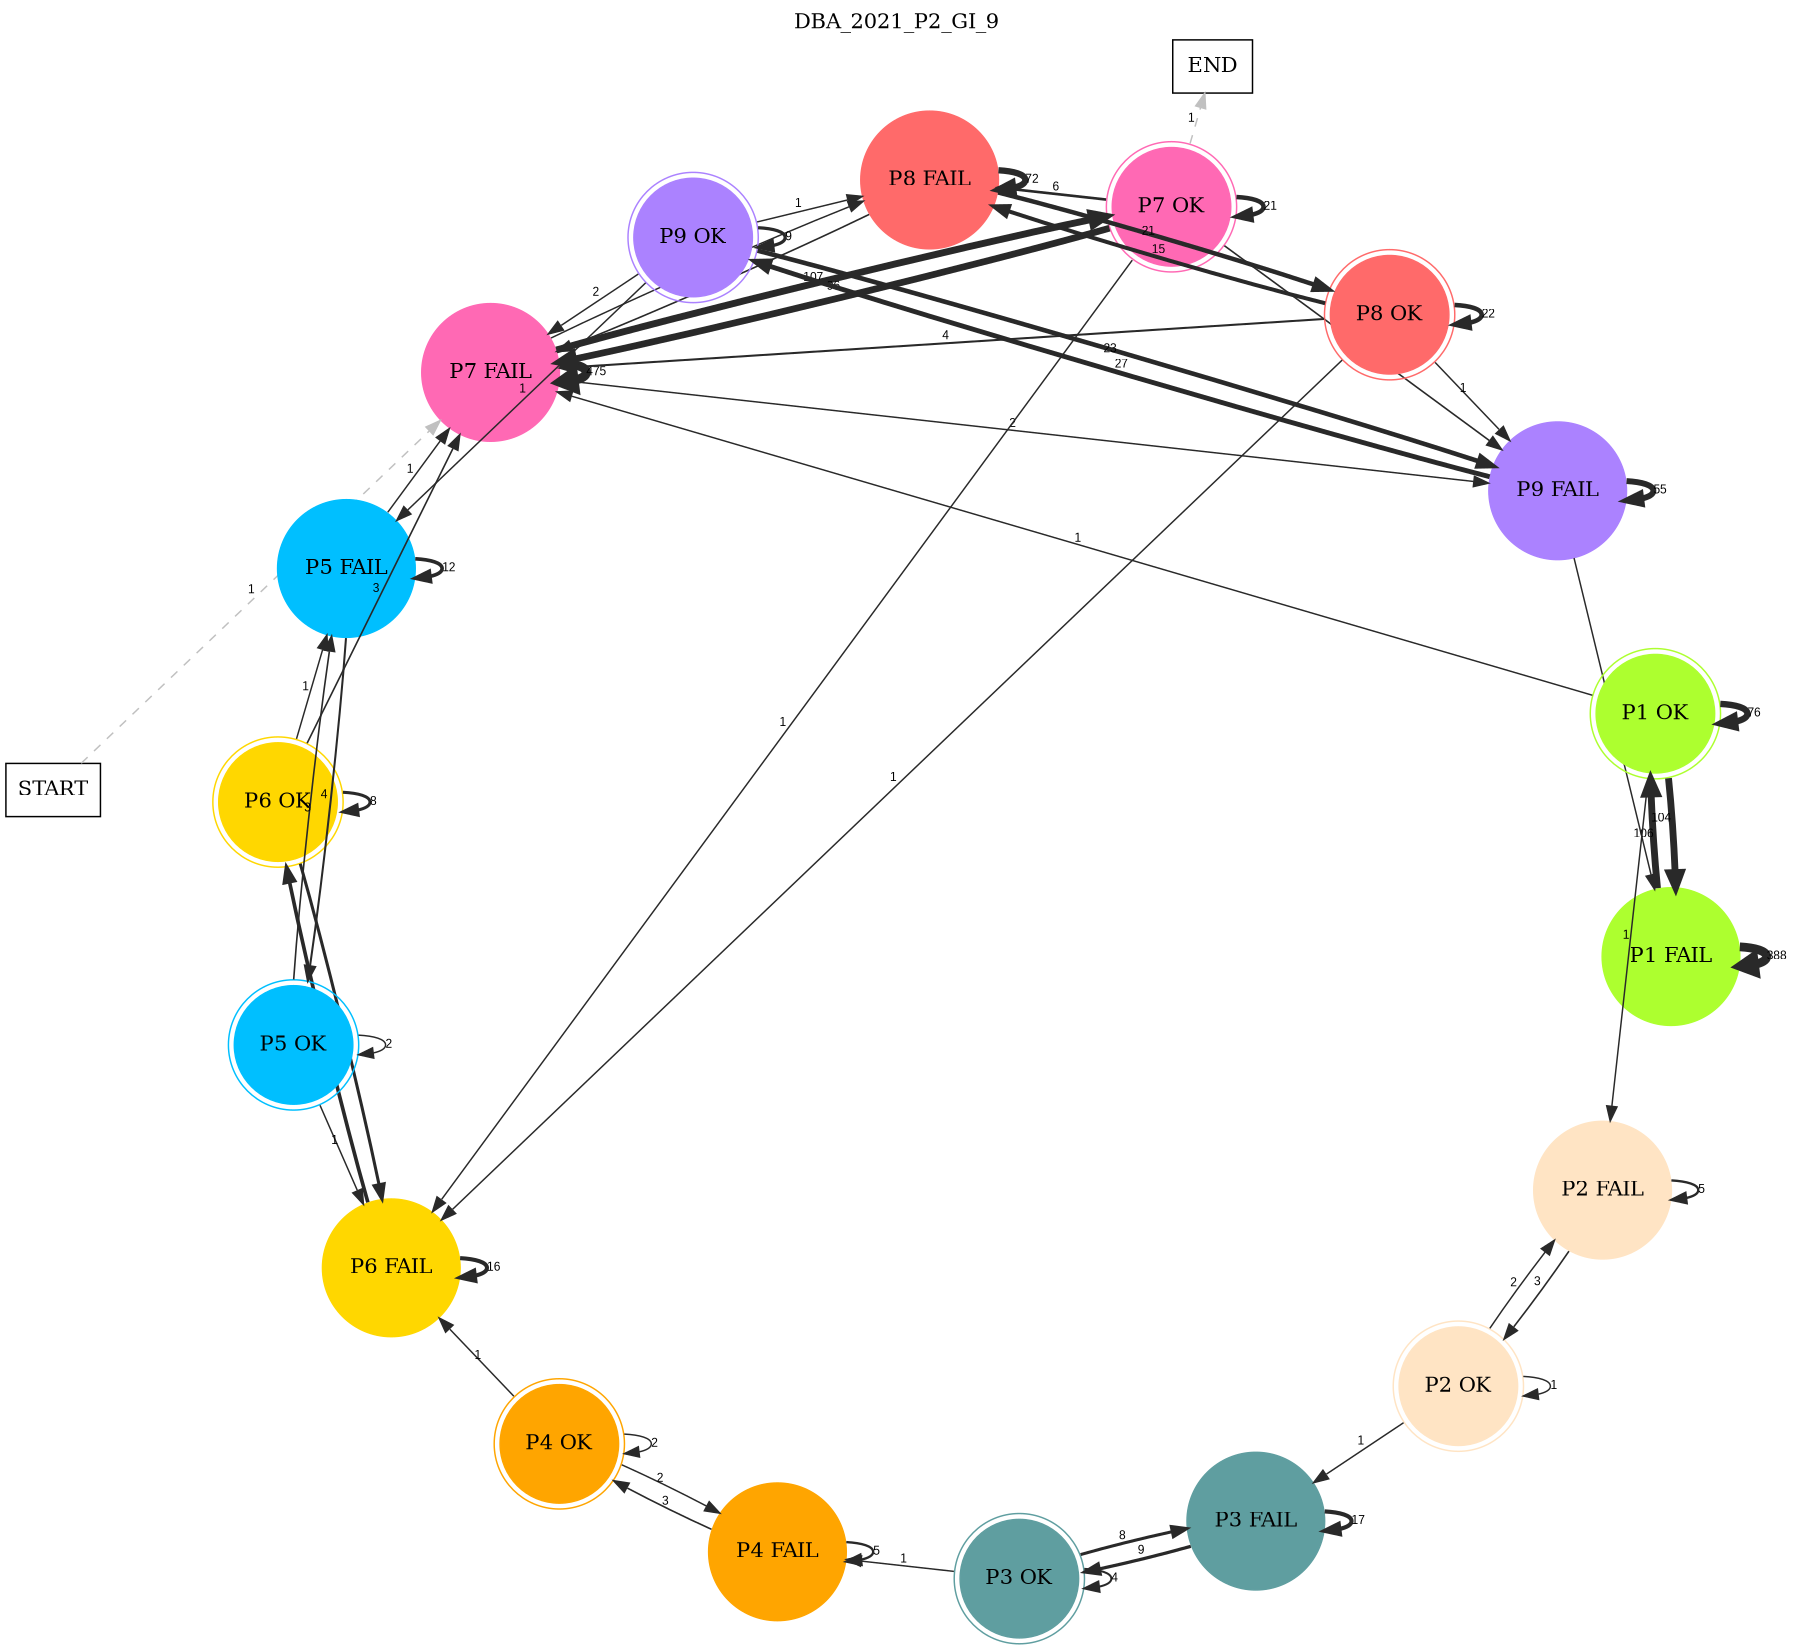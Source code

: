 digraph DBA_2021_P2_GI_9 {
	labelloc="t";
	label=DBA_2021_P2_GI_9;
	dpi = 150
	size="16,11!";
	margin = 0;
layout=circo;
"START" [shape=box, fillcolor=white, style=filled, color=black]
"P7 FAIL" [shape=circle, color=hotpink, style=filled]
"P7 OK" [shape=circle, color=hotpink, peripheries=2, style=filled]
"P8 FAIL" [shape=circle, color=indianred1, style=filled]
"P8 OK" [shape=circle, color=indianred1, peripheries=2, style=filled]
"P9 FAIL" [shape=circle, color=mediumpurple1, style=filled]
"P9 OK" [shape=circle, color=mediumpurple1, peripheries=2, style=filled]
"P1 FAIL" [shape=circle, color=greenyellow, style=filled]
"P1 OK" [shape=circle, color=greenyellow, peripheries=2, style=filled]
"P2 FAIL" [shape=circle, color=bisque, style=filled]
"P2 OK" [shape=circle, color=bisque, peripheries=2, style=filled]
"P3 FAIL" [shape=circle, color=cadetblue, style=filled]
"P3 OK" [shape=circle, color=cadetblue, peripheries=2, style=filled]
"P4 FAIL" [shape=circle, color=orange, style=filled]
"P4 OK" [shape=circle, color=orange, peripheries=2, style=filled]
"P6 FAIL" [shape=circle, color=gold, style=filled]
"P6 OK" [shape=circle, color=gold, peripheries=2, style=filled]
"P5 FAIL" [shape=circle, color=deepskyblue, style=filled]
"P5 OK" [shape=circle, color=deepskyblue, peripheries=2, style=filled]
"END" [shape=box, fillcolor=white, style=filled, color=black]
"START" -> "P7 FAIL" [ style = dashed color=grey label ="1" labelfloat=false fontname="Arial" fontsize=8]

"P7 FAIL" -> "P7 FAIL" [ color=grey16 penwidth = "6.16331480403464"label ="475" labelfloat=false fontname="Arial" fontsize=8]

"P7 FAIL" -> "P7 OK" [ color=grey16 penwidth = "4.67282883446191"label ="107" labelfloat=false fontname="Arial" fontsize=8]

"P7 FAIL" -> "P8 FAIL" [ color=grey16 penwidth = "1"label ="2" labelfloat=false fontname="Arial" fontsize=8]

"P7 FAIL" -> "P9 FAIL" [ color=grey16 penwidth = "1"label ="2" labelfloat=false fontname="Arial" fontsize=8]

"P7 OK" -> "P7 FAIL" [ color=grey16 penwidth = "4.56434819146784"label ="96" labelfloat=false fontname="Arial" fontsize=8]

"P7 OK" -> "P7 OK" [ color=grey16 penwidth = "3.04452243772342"label ="21" labelfloat=false fontname="Arial" fontsize=8]

"P7 OK" -> "P8 FAIL" [ color=grey16 penwidth = "1.79175946922805"label ="6" labelfloat=false fontname="Arial" fontsize=8]

"P7 OK" -> "P9 FAIL" [ color=grey16 penwidth = "1.09861228866811"label ="3" labelfloat=false fontname="Arial" fontsize=8]

"P7 OK" -> "P6 FAIL" [ color=grey16 penwidth = "1"label ="1" labelfloat=false fontname="Arial" fontsize=8]

"P7 OK" -> "END" [ style = dashed color=grey label ="1" labelfloat=false fontname="Arial" fontsize=8]

"P8 FAIL" -> "P7 FAIL" [ color=grey16 penwidth = "1.09861228866811"label ="3" labelfloat=false fontname="Arial" fontsize=8]

"P8 FAIL" -> "P8 FAIL" [ color=grey16 penwidth = "4.27666611901606"label ="72" labelfloat=false fontname="Arial" fontsize=8]

"P8 FAIL" -> "P8 OK" [ color=grey16 penwidth = "3.04452243772342"label ="21" labelfloat=false fontname="Arial" fontsize=8]

"P8 OK" -> "P7 FAIL" [ color=grey16 penwidth = "1.38629436111989"label ="4" labelfloat=false fontname="Arial" fontsize=8]

"P8 OK" -> "P8 FAIL" [ color=grey16 penwidth = "2.70805020110221"label ="15" labelfloat=false fontname="Arial" fontsize=8]

"P8 OK" -> "P8 OK" [ color=grey16 penwidth = "3.09104245335832"label ="22" labelfloat=false fontname="Arial" fontsize=8]

"P8 OK" -> "P9 FAIL" [ color=grey16 penwidth = "1"label ="1" labelfloat=false fontname="Arial" fontsize=8]

"P8 OK" -> "P6 FAIL" [ color=grey16 penwidth = "1"label ="1" labelfloat=false fontname="Arial" fontsize=8]

"P9 FAIL" -> "P9 FAIL" [ color=grey16 penwidth = "4.00733318523247"label ="55" labelfloat=false fontname="Arial" fontsize=8]

"P9 FAIL" -> "P9 OK" [ color=grey16 penwidth = "3.29583686600433"label ="27" labelfloat=false fontname="Arial" fontsize=8]

"P9 FAIL" -> "P1 FAIL" [ color=grey16 penwidth = "1"label ="2" labelfloat=false fontname="Arial" fontsize=8]

"P9 OK" -> "P7 FAIL" [ color=grey16 penwidth = "1"label ="2" labelfloat=false fontname="Arial" fontsize=8]

"P9 OK" -> "P8 FAIL" [ color=grey16 penwidth = "1"label ="1" labelfloat=false fontname="Arial" fontsize=8]

"P9 OK" -> "P9 FAIL" [ color=grey16 penwidth = "3.13549421592915"label ="23" labelfloat=false fontname="Arial" fontsize=8]

"P9 OK" -> "P9 OK" [ color=grey16 penwidth = "2.19722457733622"label ="9" labelfloat=false fontname="Arial" fontsize=8]

"P9 OK" -> "P5 FAIL" [ color=grey16 penwidth = "1"label ="1" labelfloat=false fontname="Arial" fontsize=8]

"P1 FAIL" -> "P1 FAIL" [ color=grey16 penwidth = "5.96100533962327"label ="388" labelfloat=false fontname="Arial" fontsize=8]

"P1 FAIL" -> "P1 OK" [ color=grey16 penwidth = "4.66343909411207"label ="106" labelfloat=false fontname="Arial" fontsize=8]

"P1 OK" -> "P7 FAIL" [ color=grey16 penwidth = "1"label ="1" labelfloat=false fontname="Arial" fontsize=8]

"P1 OK" -> "P1 FAIL" [ color=grey16 penwidth = "4.64439089914137"label ="104" labelfloat=false fontname="Arial" fontsize=8]

"P1 OK" -> "P1 OK" [ color=grey16 penwidth = "4.33073334028633"label ="76" labelfloat=false fontname="Arial" fontsize=8]

"P1 OK" -> "P2 FAIL" [ color=grey16 penwidth = "1"label ="1" labelfloat=false fontname="Arial" fontsize=8]

"P2 FAIL" -> "P2 FAIL" [ color=grey16 penwidth = "1.6094379124341"label ="5" labelfloat=false fontname="Arial" fontsize=8]

"P2 FAIL" -> "P2 OK" [ color=grey16 penwidth = "1.09861228866811"label ="3" labelfloat=false fontname="Arial" fontsize=8]

"P2 OK" -> "P2 FAIL" [ color=grey16 penwidth = "1"label ="2" labelfloat=false fontname="Arial" fontsize=8]

"P2 OK" -> "P2 OK" [ color=grey16 penwidth = "1"label ="1" labelfloat=false fontname="Arial" fontsize=8]

"P2 OK" -> "P3 FAIL" [ color=grey16 penwidth = "1"label ="1" labelfloat=false fontname="Arial" fontsize=8]

"P3 FAIL" -> "P3 FAIL" [ color=grey16 penwidth = "2.83321334405622"label ="17" labelfloat=false fontname="Arial" fontsize=8]

"P3 FAIL" -> "P3 OK" [ color=grey16 penwidth = "2.19722457733622"label ="9" labelfloat=false fontname="Arial" fontsize=8]

"P3 OK" -> "P3 FAIL" [ color=grey16 penwidth = "2.07944154167984"label ="8" labelfloat=false fontname="Arial" fontsize=8]

"P3 OK" -> "P3 OK" [ color=grey16 penwidth = "1.38629436111989"label ="4" labelfloat=false fontname="Arial" fontsize=8]

"P3 OK" -> "P4 FAIL" [ color=grey16 penwidth = "1"label ="1" labelfloat=false fontname="Arial" fontsize=8]

"P4 FAIL" -> "P4 FAIL" [ color=grey16 penwidth = "1.6094379124341"label ="5" labelfloat=false fontname="Arial" fontsize=8]

"P4 FAIL" -> "P4 OK" [ color=grey16 penwidth = "1.09861228866811"label ="3" labelfloat=false fontname="Arial" fontsize=8]

"P4 OK" -> "P4 FAIL" [ color=grey16 penwidth = "1"label ="2" labelfloat=false fontname="Arial" fontsize=8]

"P4 OK" -> "P4 OK" [ color=grey16 penwidth = "1"label ="2" labelfloat=false fontname="Arial" fontsize=8]

"P4 OK" -> "P6 FAIL" [ color=grey16 penwidth = "1"label ="1" labelfloat=false fontname="Arial" fontsize=8]

"P6 FAIL" -> "P6 FAIL" [ color=grey16 penwidth = "2.77258872223978"label ="16" labelfloat=false fontname="Arial" fontsize=8]

"P6 FAIL" -> "P6 OK" [ color=grey16 penwidth = "2.484906649788"label ="12" labelfloat=false fontname="Arial" fontsize=8]

"P6 OK" -> "P7 FAIL" [ color=grey16 penwidth = "1.09861228866811"label ="3" labelfloat=false fontname="Arial" fontsize=8]

"P6 OK" -> "P6 FAIL" [ color=grey16 penwidth = "2.07944154167984"label ="8" labelfloat=false fontname="Arial" fontsize=8]

"P6 OK" -> "P6 OK" [ color=grey16 penwidth = "2.07944154167984"label ="8" labelfloat=false fontname="Arial" fontsize=8]

"P6 OK" -> "P5 FAIL" [ color=grey16 penwidth = "1"label ="1" labelfloat=false fontname="Arial" fontsize=8]

"P5 FAIL" -> "P7 FAIL" [ color=grey16 penwidth = "1"label ="1" labelfloat=false fontname="Arial" fontsize=8]

"P5 FAIL" -> "P5 FAIL" [ color=grey16 penwidth = "2.484906649788"label ="12" labelfloat=false fontname="Arial" fontsize=8]

"P5 FAIL" -> "P5 OK" [ color=grey16 penwidth = "1.38629436111989"label ="4" labelfloat=false fontname="Arial" fontsize=8]

"P5 OK" -> "P6 FAIL" [ color=grey16 penwidth = "1"label ="1" labelfloat=false fontname="Arial" fontsize=8]

"P5 OK" -> "P5 FAIL" [ color=grey16 penwidth = "1.09861228866811"label ="3" labelfloat=false fontname="Arial" fontsize=8]

"P5 OK" -> "P5 OK" [ color=grey16 penwidth = "1"label ="2" labelfloat=false fontname="Arial" fontsize=8]

}
